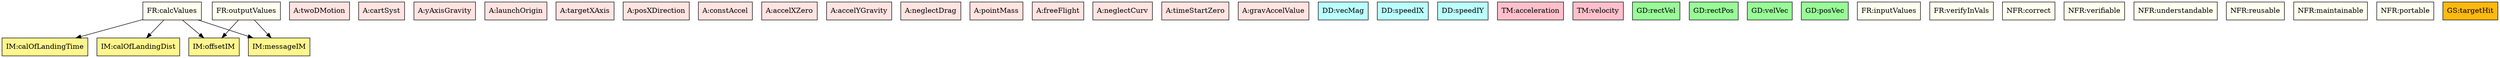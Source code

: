 digraph allvsr {
	calcValues -> flightduration;
	calcValues -> landingposition;
	calcValues -> offset;
	calcValues -> message;
	outputValues -> offset;
	outputValues -> message;


	twoDMotion	[shape=box, color=black, style=filled, fillcolor=mistyrose, label="A:twoDMotion"];
	cartSyst	[shape=box, color=black, style=filled, fillcolor=mistyrose, label="A:cartSyst"];
	yAxisGravity	[shape=box, color=black, style=filled, fillcolor=mistyrose, label="A:yAxisGravity"];
	launchOrigin	[shape=box, color=black, style=filled, fillcolor=mistyrose, label="A:launchOrigin"];
	targetXAxis	[shape=box, color=black, style=filled, fillcolor=mistyrose, label="A:targetXAxis"];
	posXDirection	[shape=box, color=black, style=filled, fillcolor=mistyrose, label="A:posXDirection"];
	constAccel	[shape=box, color=black, style=filled, fillcolor=mistyrose, label="A:constAccel"];
	accelXZero	[shape=box, color=black, style=filled, fillcolor=mistyrose, label="A:accelXZero"];
	accelYGravity	[shape=box, color=black, style=filled, fillcolor=mistyrose, label="A:accelYGravity"];
	neglectDrag	[shape=box, color=black, style=filled, fillcolor=mistyrose, label="A:neglectDrag"];
	pointMass	[shape=box, color=black, style=filled, fillcolor=mistyrose, label="A:pointMass"];
	freeFlight	[shape=box, color=black, style=filled, fillcolor=mistyrose, label="A:freeFlight"];
	neglectCurv	[shape=box, color=black, style=filled, fillcolor=mistyrose, label="A:neglectCurv"];
	timeStartZero	[shape=box, color=black, style=filled, fillcolor=mistyrose, label="A:timeStartZero"];
	gravAccelValue	[shape=box, color=black, style=filled, fillcolor=mistyrose, label="A:gravAccelValue"];

	subgraph A {
	rank="same"
	{twoDMotion, cartSyst, yAxisGravity, launchOrigin, targetXAxis, posXDirection, constAccel, accelXZero, accelYGravity, neglectDrag, pointMass, freeFlight, neglectCurv, timeStartZero, gravAccelValue}
	}

	speed	[shape=box, color=black, style=filled, fillcolor=paleturquoise1, label="DD:vecMag"];
	ixVel	[shape=box, color=black, style=filled, fillcolor=paleturquoise1, label="DD:speedIX"];
	iyVel	[shape=box, color=black, style=filled, fillcolor=paleturquoise1, label="DD:speedIY"];

	subgraph DD {
	rank="same"
	{speed, ixVel, iyVel}
	}

	accelerationTM	[shape=box, color=black, style=filled, fillcolor=pink, label="TM:acceleration"];
	velocityTM	[shape=box, color=black, style=filled, fillcolor=pink, label="TM:velocity"];

	subgraph TM {
	rank="same"
	{accelerationTM, velocityTM}
	}

	projSpeed	[shape=box, color=black, style=filled, fillcolor=palegreen, label="GD:rectVel"];
	projPos	[shape=box, color=black, style=filled, fillcolor=palegreen, label="GD:rectPos"];
	velocity	[shape=box, color=black, style=filled, fillcolor=palegreen, label="GD:velVec"];
	position	[shape=box, color=black, style=filled, fillcolor=palegreen, label="GD:posVec"];

	subgraph GD {
	rank="same"
	{projSpeed, projPos, velocity, position}
	}

	flightduration	[shape=box, color=black, style=filled, fillcolor=khaki1, label="IM:calOfLandingTime"];
	landingposition	[shape=box, color=black, style=filled, fillcolor=khaki1, label="IM:calOfLandingDist"];
	offset	[shape=box, color=black, style=filled, fillcolor=khaki1, label="IM:offsetIM"];
	message	[shape=box, color=black, style=filled, fillcolor=khaki1, label="IM:messageIM"];

	subgraph IM {
	rank="same"
	{flightduration, landingposition, offset, message}
	}

	inputValues	[shape=box, color=black, style=filled, fillcolor=ivory, label="FR:inputValues"];
	verifyInVals	[shape=box, color=black, style=filled, fillcolor=ivory, label="FR:verifyInVals"];
	calcValues	[shape=box, color=black, style=filled, fillcolor=ivory, label="FR:calcValues"];
	outputValues	[shape=box, color=black, style=filled, fillcolor=ivory, label="FR:outputValues"];
	correct	[shape=box, color=black, style=filled, fillcolor=ivory, label="NFR:correct"];
	verifiable	[shape=box, color=black, style=filled, fillcolor=ivory, label="NFR:verifiable"];
	understandable	[shape=box, color=black, style=filled, fillcolor=ivory, label="NFR:understandable"];
	reusable	[shape=box, color=black, style=filled, fillcolor=ivory, label="NFR:reusable"];
	maintainable	[shape=box, color=black, style=filled, fillcolor=ivory, label="NFR:maintainable"];
	portable	[shape=box, color=black, style=filled, fillcolor=ivory, label="NFR:portable"];

	subgraph FR {
	rank="same"
	{inputValues, verifyInVals, calcValues, outputValues, correct, verifiable, understandable, reusable, maintainable, portable}
	}

	targetHit	[shape=box, color=black, style=filled, fillcolor=darkgoldenrod1, label="GS:targetHit"];

	subgraph GS {
	rank="same"
	{targetHit}
	}

}
